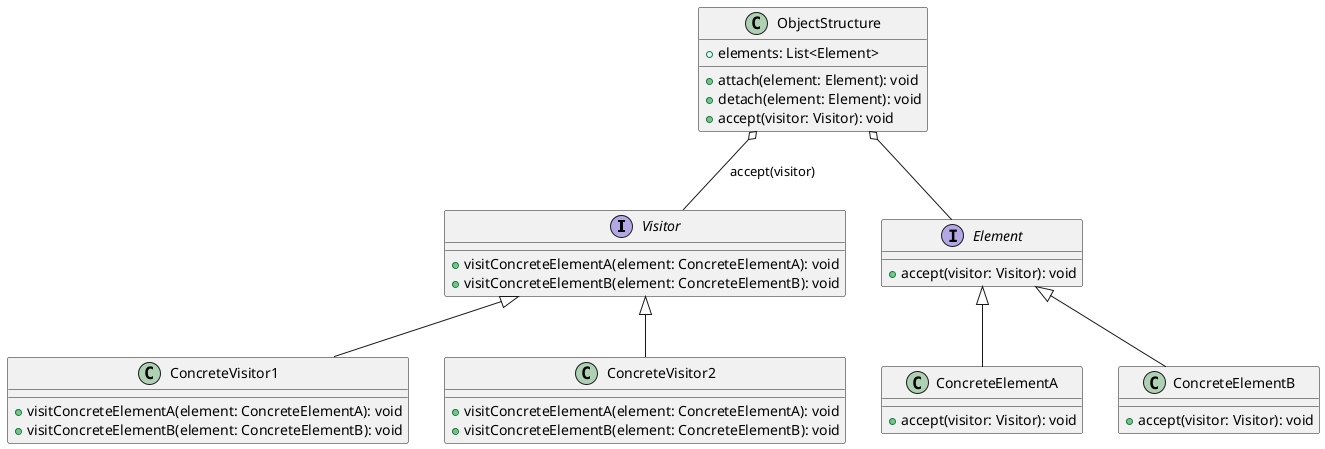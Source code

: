 @startuml
interface Visitor {
    +visitConcreteElementA(element: ConcreteElementA): void
    +visitConcreteElementB(element: ConcreteElementB): void
}

class ConcreteVisitor1 {
    +visitConcreteElementA(element: ConcreteElementA): void
    +visitConcreteElementB(element: ConcreteElementB): void
}

class ConcreteVisitor2 {
    +visitConcreteElementA(element: ConcreteElementA): void
    +visitConcreteElementB(element: ConcreteElementB): void
}

interface Element {
    +accept(visitor: Visitor): void
}

class ConcreteElementA {
    +accept(visitor: Visitor): void
}

class ConcreteElementB {
    +accept(visitor: Visitor): void
}

class ObjectStructure {
    +elements: List<Element>
    +attach(element: Element): void
    +detach(element: Element): void
    +accept(visitor: Visitor): void
}

Visitor <|-- ConcreteVisitor1
Visitor <|-- ConcreteVisitor2
Element <|-- ConcreteElementA
Element <|-- ConcreteElementB

ObjectStructure o-- Element
ObjectStructure o-- Visitor : accept(visitor)
